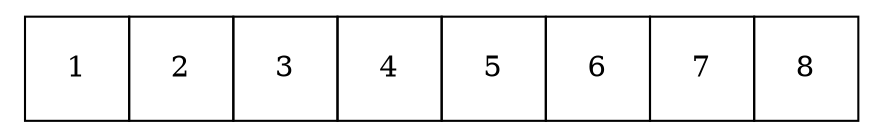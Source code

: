 digraph G
{
    shape = none
        label = <<table border="0" cellspacing="0">
        <tr>
        <td port="port4" width="50" height="50" border="1">1</td>
        <td port="port2" width="50" height="50" border="1">2</td>
        <td port="port0" width="50" height="50" border="1">3</td>
        <td port="port7" width="50" height="50" border="1">4</td>
        <td port="port3" width="50" height="50" border="1">5</td>
        <td port="port6" width="50" height="50" border="1">6</td>
        <td port="port1" width="50" height="50" border="1">7</td>
        <td port="port5" width="50" height="50" border="1">8</td>
        </tr>
        </table>>
}

